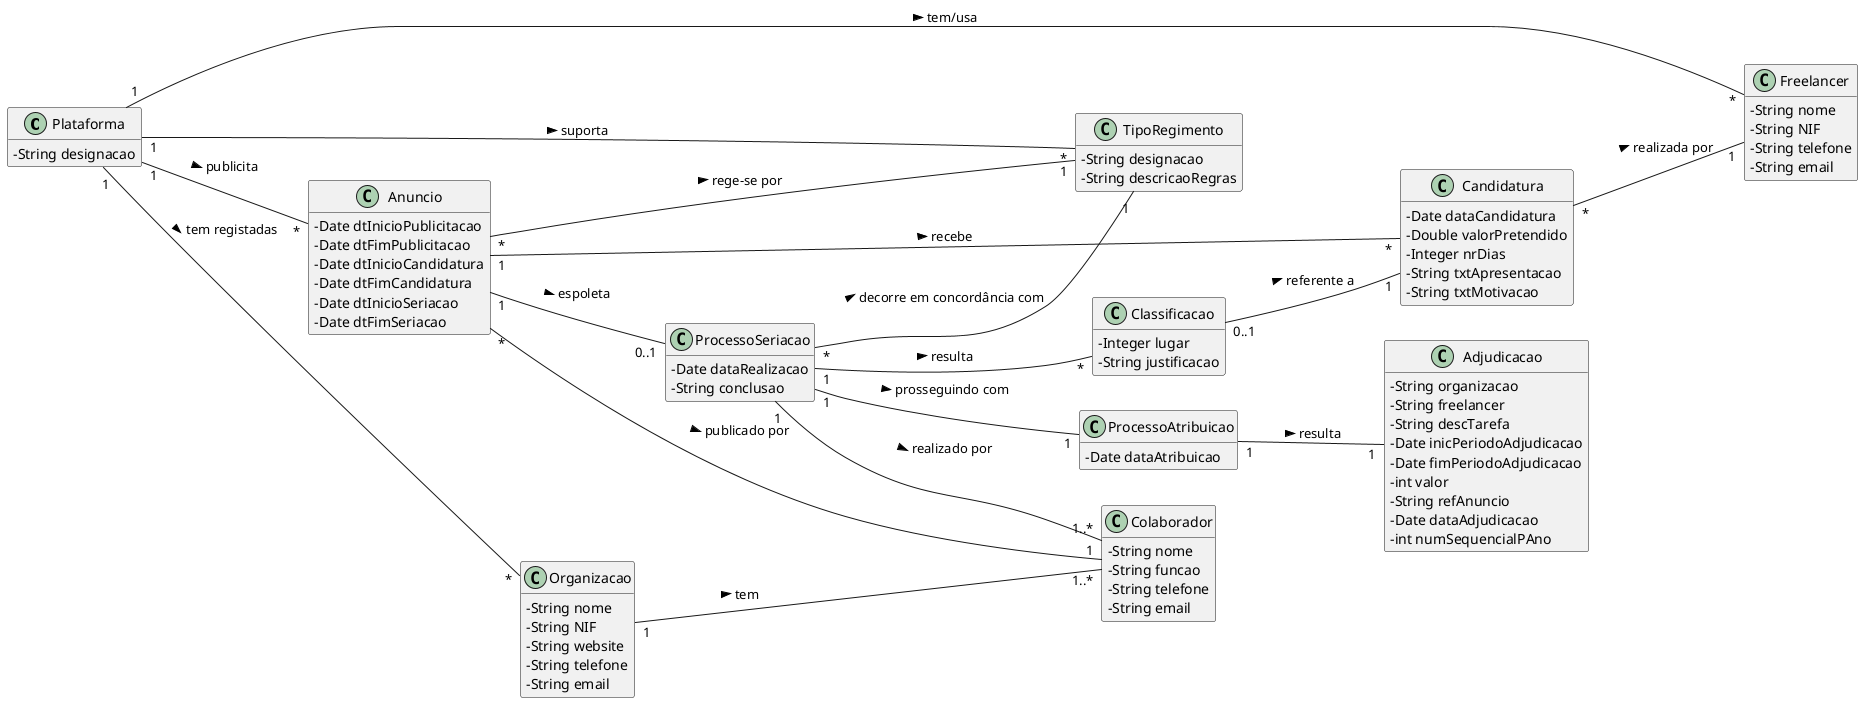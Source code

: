 @startuml

skinparam classAttributeIconSize 0
hide methods
left to right direction

class Plataforma {
  -String designacao
}

class Organizacao {
  -String nome
  -String NIF
  -String website
  -String telefone
  -String email
}

class Colaborador {
  -String nome
  -String funcao
  -String telefone
  -String email
}

class TipoRegimento
{
    -String designacao
    -String descricaoRegras
}


class Freelancer {
    -String nome
    -String NIF
    -String telefone
    -String email
}

class Anuncio
{
    -Date dtInicioPublicitacao
    -Date dtFimPublicitacao
    -Date dtInicioCandidatura
    -Date dtFimCandidatura
    -Date dtInicioSeriacao
    -Date dtFimSeriacao
}

class Candidatura
{
    -Date dataCandidatura
    -Double valorPretendido
    -Integer nrDias
    -String txtApresentacao
    -String txtMotivacao
}

class Classificacao{
    -Integer lugar
    -String justificacao
}

class ProcessoSeriacao{
    -Date dataRealizacao
    -String conclusao
}

class ProcessoAtribuicao {
    -Date dataAtribuicao
}

class Adjudicacao {
    -String organizacao
    -String freelancer
    -String descTarefa
    -Date inicPeriodoAdjudicacao
    -Date fimPeriodoAdjudicacao
    -int valor
    -String refAnuncio
    -Date dataAdjudicacao
    -int numSequencialPAno
  }




Plataforma "1" -- "*" Organizacao : tem registadas >
Plataforma "1" -- "*" TipoRegimento : suporta >
Plataforma "1" -- "*" Anuncio : publicita >
Plataforma "1" -- "*" Freelancer : tem/usa  >

Organizacao "1" -- "1..*" Colaborador: tem >

Anuncio "*" -- "1" TipoRegimento: rege-se por >
Anuncio "*" -- "1" Colaborador: publicado por >
Anuncio "1" -- "*" Candidatura: recebe >
Anuncio "1" -- "0..1" ProcessoSeriacao: espoleta >

Candidatura "*" -- "1"  Freelancer: realizada por >

ProcessoSeriacao "*" -- "1" TipoRegimento: decorre em concordância com >
ProcessoSeriacao "1" -- "1..*" Colaborador: realizado por >
ProcessoSeriacao "1" -- "*" Classificacao: resulta >
ProcessoSeriacao "1" -- "1" ProcessoAtribuicao: prosseguindo com >

ProcessoAtribuicao "1" -- "1" Adjudicacao: resulta >

Classificacao "0..1" -- "1" Candidatura: referente a >


@enduml
